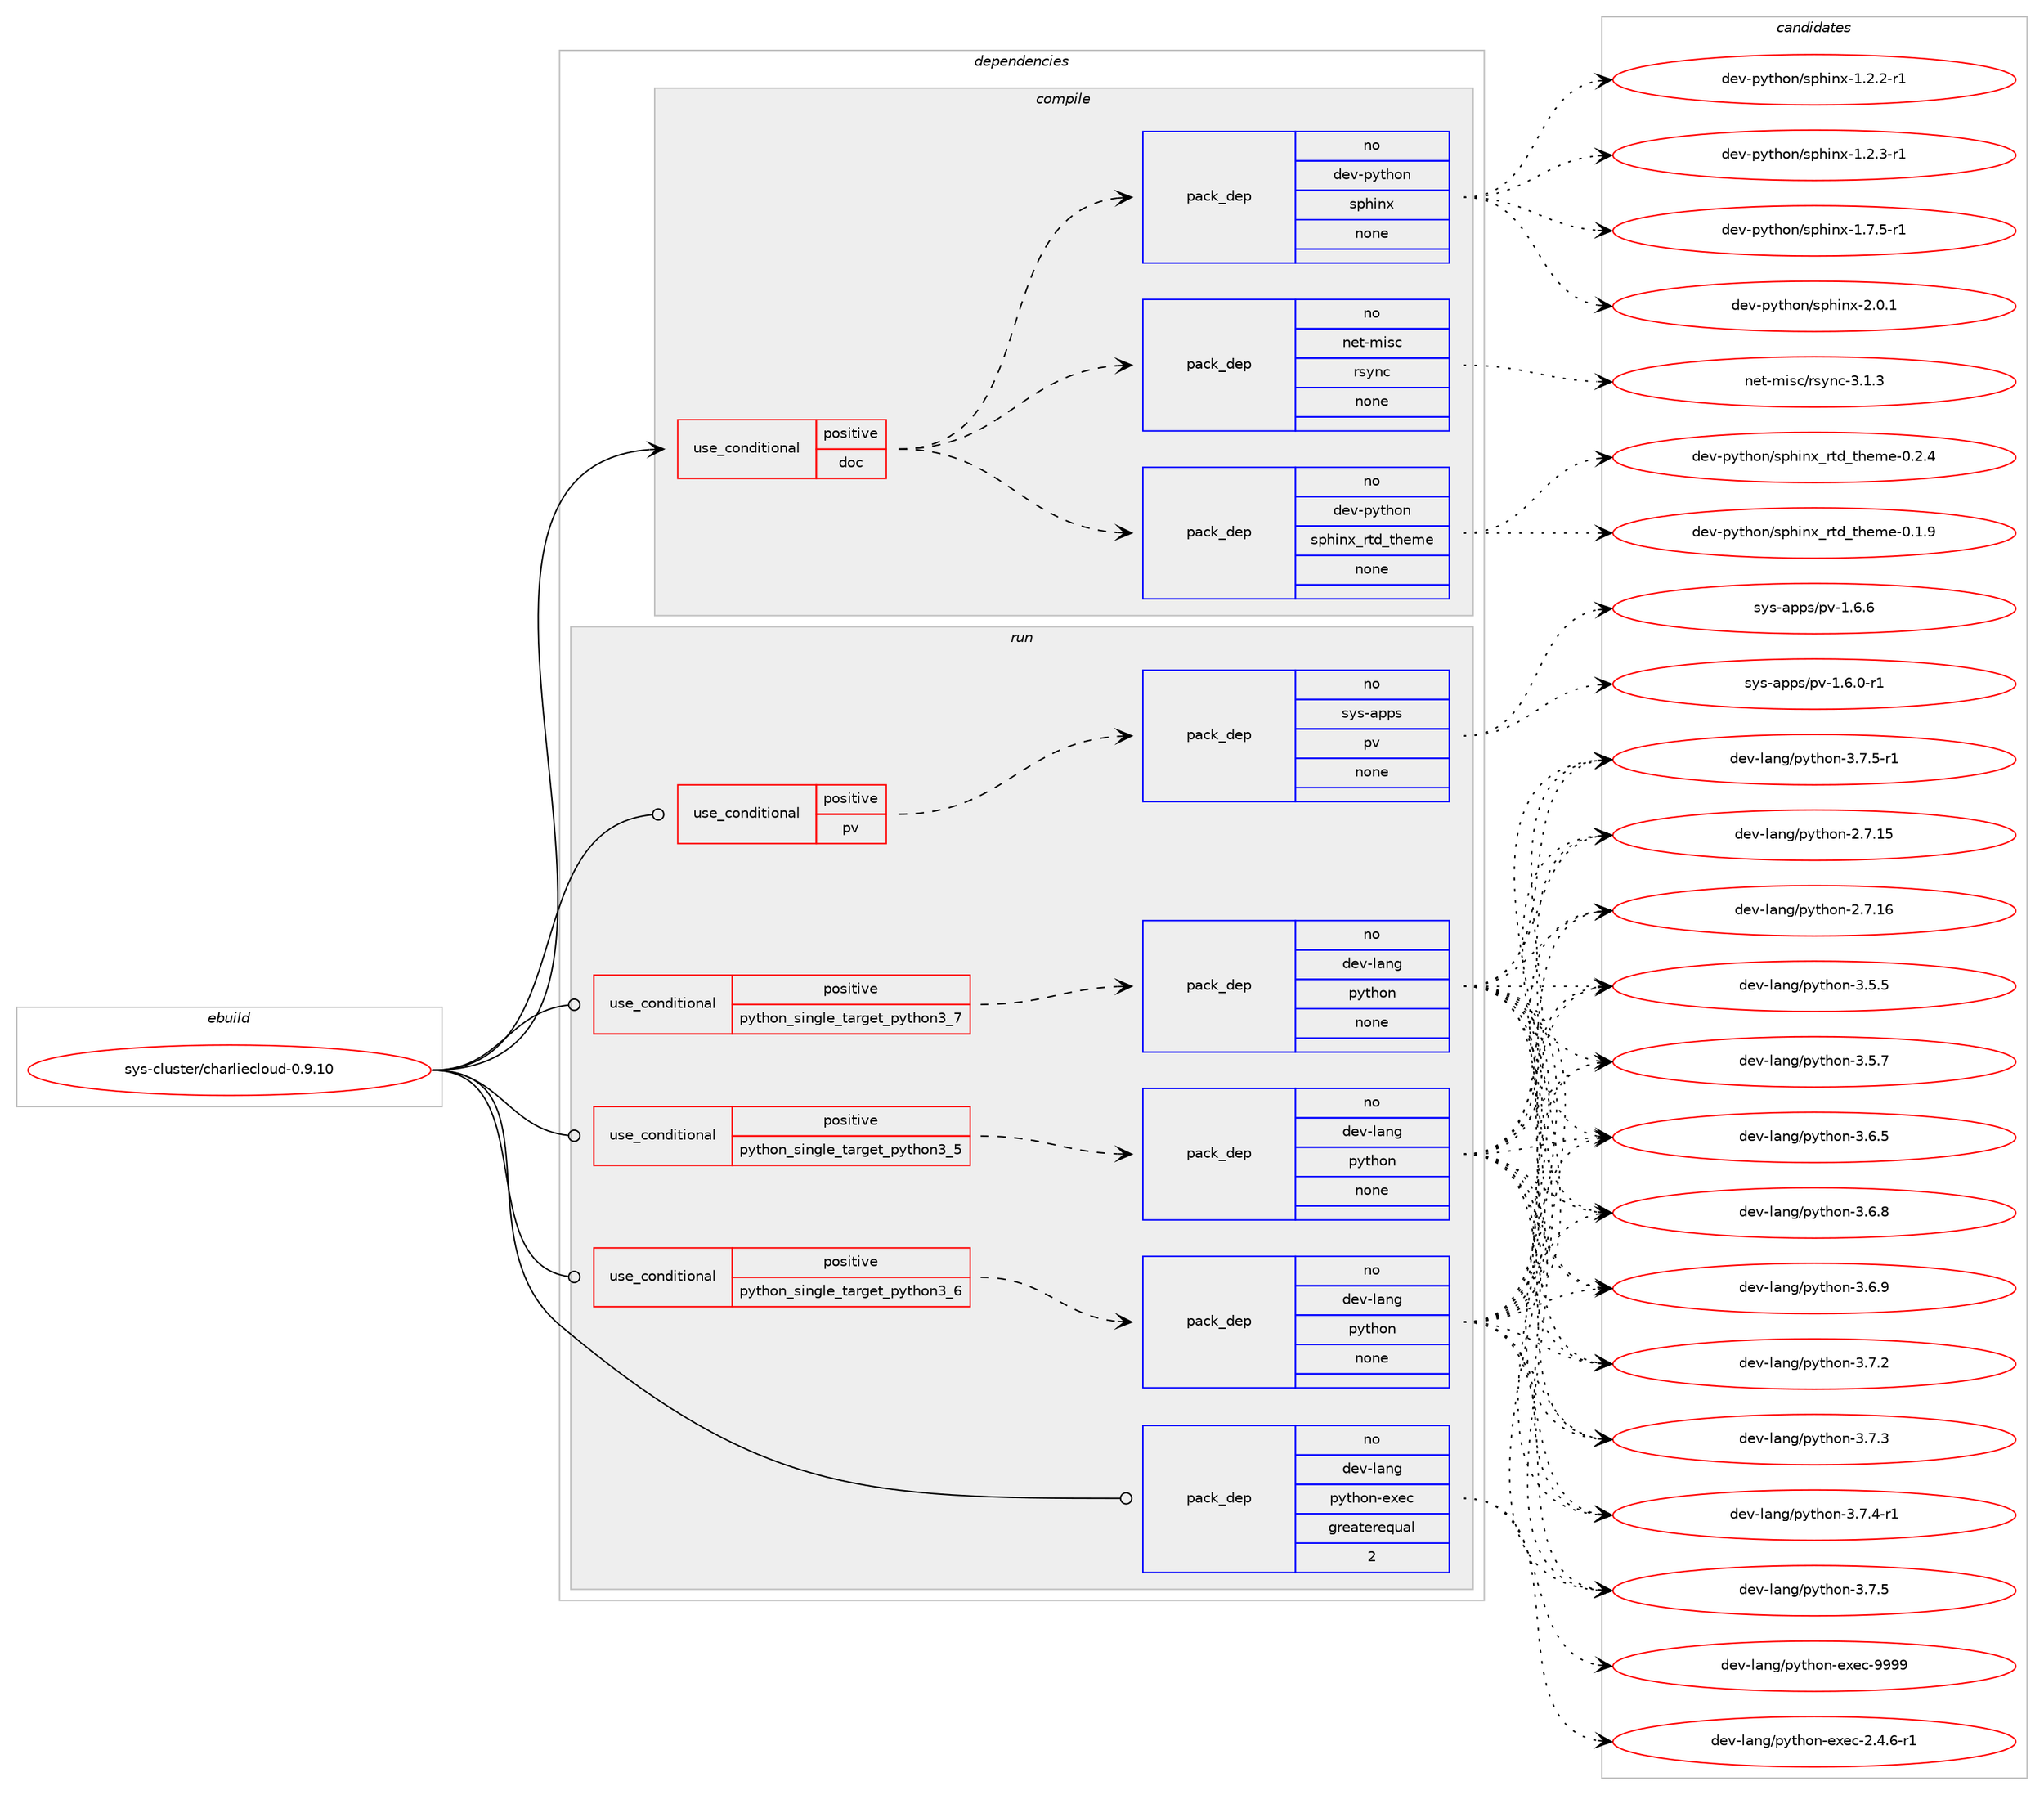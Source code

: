 digraph prolog {

# *************
# Graph options
# *************

newrank=true;
concentrate=true;
compound=true;
graph [rankdir=LR,fontname=Helvetica,fontsize=10,ranksep=1.5];#, ranksep=2.5, nodesep=0.2];
edge  [arrowhead=vee];
node  [fontname=Helvetica,fontsize=10];

# **********
# The ebuild
# **********

subgraph cluster_leftcol {
color=gray;
rank=same;
label=<<i>ebuild</i>>;
id [label="sys-cluster/charliecloud-0.9.10", color=red, width=4, href="../sys-cluster/charliecloud-0.9.10.svg"];
}

# ****************
# The dependencies
# ****************

subgraph cluster_midcol {
color=gray;
label=<<i>dependencies</i>>;
subgraph cluster_compile {
fillcolor="#eeeeee";
style=filled;
label=<<i>compile</i>>;
subgraph cond212626 {
dependency882663 [label=<<TABLE BORDER="0" CELLBORDER="1" CELLSPACING="0" CELLPADDING="4"><TR><TD ROWSPAN="3" CELLPADDING="10">use_conditional</TD></TR><TR><TD>positive</TD></TR><TR><TD>doc</TD></TR></TABLE>>, shape=none, color=red];
subgraph pack654568 {
dependency882664 [label=<<TABLE BORDER="0" CELLBORDER="1" CELLSPACING="0" CELLPADDING="4" WIDTH="220"><TR><TD ROWSPAN="6" CELLPADDING="30">pack_dep</TD></TR><TR><TD WIDTH="110">no</TD></TR><TR><TD>dev-python</TD></TR><TR><TD>sphinx</TD></TR><TR><TD>none</TD></TR><TR><TD></TD></TR></TABLE>>, shape=none, color=blue];
}
dependency882663:e -> dependency882664:w [weight=20,style="dashed",arrowhead="vee"];
subgraph pack654569 {
dependency882665 [label=<<TABLE BORDER="0" CELLBORDER="1" CELLSPACING="0" CELLPADDING="4" WIDTH="220"><TR><TD ROWSPAN="6" CELLPADDING="30">pack_dep</TD></TR><TR><TD WIDTH="110">no</TD></TR><TR><TD>dev-python</TD></TR><TR><TD>sphinx_rtd_theme</TD></TR><TR><TD>none</TD></TR><TR><TD></TD></TR></TABLE>>, shape=none, color=blue];
}
dependency882663:e -> dependency882665:w [weight=20,style="dashed",arrowhead="vee"];
subgraph pack654570 {
dependency882666 [label=<<TABLE BORDER="0" CELLBORDER="1" CELLSPACING="0" CELLPADDING="4" WIDTH="220"><TR><TD ROWSPAN="6" CELLPADDING="30">pack_dep</TD></TR><TR><TD WIDTH="110">no</TD></TR><TR><TD>net-misc</TD></TR><TR><TD>rsync</TD></TR><TR><TD>none</TD></TR><TR><TD></TD></TR></TABLE>>, shape=none, color=blue];
}
dependency882663:e -> dependency882666:w [weight=20,style="dashed",arrowhead="vee"];
}
id:e -> dependency882663:w [weight=20,style="solid",arrowhead="vee"];
}
subgraph cluster_compileandrun {
fillcolor="#eeeeee";
style=filled;
label=<<i>compile and run</i>>;
}
subgraph cluster_run {
fillcolor="#eeeeee";
style=filled;
label=<<i>run</i>>;
subgraph cond212627 {
dependency882667 [label=<<TABLE BORDER="0" CELLBORDER="1" CELLSPACING="0" CELLPADDING="4"><TR><TD ROWSPAN="3" CELLPADDING="10">use_conditional</TD></TR><TR><TD>positive</TD></TR><TR><TD>pv</TD></TR></TABLE>>, shape=none, color=red];
subgraph pack654571 {
dependency882668 [label=<<TABLE BORDER="0" CELLBORDER="1" CELLSPACING="0" CELLPADDING="4" WIDTH="220"><TR><TD ROWSPAN="6" CELLPADDING="30">pack_dep</TD></TR><TR><TD WIDTH="110">no</TD></TR><TR><TD>sys-apps</TD></TR><TR><TD>pv</TD></TR><TR><TD>none</TD></TR><TR><TD></TD></TR></TABLE>>, shape=none, color=blue];
}
dependency882667:e -> dependency882668:w [weight=20,style="dashed",arrowhead="vee"];
}
id:e -> dependency882667:w [weight=20,style="solid",arrowhead="odot"];
subgraph cond212628 {
dependency882669 [label=<<TABLE BORDER="0" CELLBORDER="1" CELLSPACING="0" CELLPADDING="4"><TR><TD ROWSPAN="3" CELLPADDING="10">use_conditional</TD></TR><TR><TD>positive</TD></TR><TR><TD>python_single_target_python3_5</TD></TR></TABLE>>, shape=none, color=red];
subgraph pack654572 {
dependency882670 [label=<<TABLE BORDER="0" CELLBORDER="1" CELLSPACING="0" CELLPADDING="4" WIDTH="220"><TR><TD ROWSPAN="6" CELLPADDING="30">pack_dep</TD></TR><TR><TD WIDTH="110">no</TD></TR><TR><TD>dev-lang</TD></TR><TR><TD>python</TD></TR><TR><TD>none</TD></TR><TR><TD></TD></TR></TABLE>>, shape=none, color=blue];
}
dependency882669:e -> dependency882670:w [weight=20,style="dashed",arrowhead="vee"];
}
id:e -> dependency882669:w [weight=20,style="solid",arrowhead="odot"];
subgraph cond212629 {
dependency882671 [label=<<TABLE BORDER="0" CELLBORDER="1" CELLSPACING="0" CELLPADDING="4"><TR><TD ROWSPAN="3" CELLPADDING="10">use_conditional</TD></TR><TR><TD>positive</TD></TR><TR><TD>python_single_target_python3_6</TD></TR></TABLE>>, shape=none, color=red];
subgraph pack654573 {
dependency882672 [label=<<TABLE BORDER="0" CELLBORDER="1" CELLSPACING="0" CELLPADDING="4" WIDTH="220"><TR><TD ROWSPAN="6" CELLPADDING="30">pack_dep</TD></TR><TR><TD WIDTH="110">no</TD></TR><TR><TD>dev-lang</TD></TR><TR><TD>python</TD></TR><TR><TD>none</TD></TR><TR><TD></TD></TR></TABLE>>, shape=none, color=blue];
}
dependency882671:e -> dependency882672:w [weight=20,style="dashed",arrowhead="vee"];
}
id:e -> dependency882671:w [weight=20,style="solid",arrowhead="odot"];
subgraph cond212630 {
dependency882673 [label=<<TABLE BORDER="0" CELLBORDER="1" CELLSPACING="0" CELLPADDING="4"><TR><TD ROWSPAN="3" CELLPADDING="10">use_conditional</TD></TR><TR><TD>positive</TD></TR><TR><TD>python_single_target_python3_7</TD></TR></TABLE>>, shape=none, color=red];
subgraph pack654574 {
dependency882674 [label=<<TABLE BORDER="0" CELLBORDER="1" CELLSPACING="0" CELLPADDING="4" WIDTH="220"><TR><TD ROWSPAN="6" CELLPADDING="30">pack_dep</TD></TR><TR><TD WIDTH="110">no</TD></TR><TR><TD>dev-lang</TD></TR><TR><TD>python</TD></TR><TR><TD>none</TD></TR><TR><TD></TD></TR></TABLE>>, shape=none, color=blue];
}
dependency882673:e -> dependency882674:w [weight=20,style="dashed",arrowhead="vee"];
}
id:e -> dependency882673:w [weight=20,style="solid",arrowhead="odot"];
subgraph pack654575 {
dependency882675 [label=<<TABLE BORDER="0" CELLBORDER="1" CELLSPACING="0" CELLPADDING="4" WIDTH="220"><TR><TD ROWSPAN="6" CELLPADDING="30">pack_dep</TD></TR><TR><TD WIDTH="110">no</TD></TR><TR><TD>dev-lang</TD></TR><TR><TD>python-exec</TD></TR><TR><TD>greaterequal</TD></TR><TR><TD>2</TD></TR></TABLE>>, shape=none, color=blue];
}
id:e -> dependency882675:w [weight=20,style="solid",arrowhead="odot"];
}
}

# **************
# The candidates
# **************

subgraph cluster_choices {
rank=same;
color=gray;
label=<<i>candidates</i>>;

subgraph choice654568 {
color=black;
nodesep=1;
choice10010111845112121116104111110471151121041051101204549465046504511449 [label="dev-python/sphinx-1.2.2-r1", color=red, width=4,href="../dev-python/sphinx-1.2.2-r1.svg"];
choice10010111845112121116104111110471151121041051101204549465046514511449 [label="dev-python/sphinx-1.2.3-r1", color=red, width=4,href="../dev-python/sphinx-1.2.3-r1.svg"];
choice10010111845112121116104111110471151121041051101204549465546534511449 [label="dev-python/sphinx-1.7.5-r1", color=red, width=4,href="../dev-python/sphinx-1.7.5-r1.svg"];
choice1001011184511212111610411111047115112104105110120455046484649 [label="dev-python/sphinx-2.0.1", color=red, width=4,href="../dev-python/sphinx-2.0.1.svg"];
dependency882664:e -> choice10010111845112121116104111110471151121041051101204549465046504511449:w [style=dotted,weight="100"];
dependency882664:e -> choice10010111845112121116104111110471151121041051101204549465046514511449:w [style=dotted,weight="100"];
dependency882664:e -> choice10010111845112121116104111110471151121041051101204549465546534511449:w [style=dotted,weight="100"];
dependency882664:e -> choice1001011184511212111610411111047115112104105110120455046484649:w [style=dotted,weight="100"];
}
subgraph choice654569 {
color=black;
nodesep=1;
choice10010111845112121116104111110471151121041051101209511411610095116104101109101454846494657 [label="dev-python/sphinx_rtd_theme-0.1.9", color=red, width=4,href="../dev-python/sphinx_rtd_theme-0.1.9.svg"];
choice10010111845112121116104111110471151121041051101209511411610095116104101109101454846504652 [label="dev-python/sphinx_rtd_theme-0.2.4", color=red, width=4,href="../dev-python/sphinx_rtd_theme-0.2.4.svg"];
dependency882665:e -> choice10010111845112121116104111110471151121041051101209511411610095116104101109101454846494657:w [style=dotted,weight="100"];
dependency882665:e -> choice10010111845112121116104111110471151121041051101209511411610095116104101109101454846504652:w [style=dotted,weight="100"];
}
subgraph choice654570 {
color=black;
nodesep=1;
choice11010111645109105115994711411512111099455146494651 [label="net-misc/rsync-3.1.3", color=red, width=4,href="../net-misc/rsync-3.1.3.svg"];
dependency882666:e -> choice11010111645109105115994711411512111099455146494651:w [style=dotted,weight="100"];
}
subgraph choice654571 {
color=black;
nodesep=1;
choice1151211154597112112115471121184549465446484511449 [label="sys-apps/pv-1.6.0-r1", color=red, width=4,href="../sys-apps/pv-1.6.0-r1.svg"];
choice115121115459711211211547112118454946544654 [label="sys-apps/pv-1.6.6", color=red, width=4,href="../sys-apps/pv-1.6.6.svg"];
dependency882668:e -> choice1151211154597112112115471121184549465446484511449:w [style=dotted,weight="100"];
dependency882668:e -> choice115121115459711211211547112118454946544654:w [style=dotted,weight="100"];
}
subgraph choice654572 {
color=black;
nodesep=1;
choice10010111845108971101034711212111610411111045504655464953 [label="dev-lang/python-2.7.15", color=red, width=4,href="../dev-lang/python-2.7.15.svg"];
choice10010111845108971101034711212111610411111045504655464954 [label="dev-lang/python-2.7.16", color=red, width=4,href="../dev-lang/python-2.7.16.svg"];
choice100101118451089711010347112121116104111110455146534653 [label="dev-lang/python-3.5.5", color=red, width=4,href="../dev-lang/python-3.5.5.svg"];
choice100101118451089711010347112121116104111110455146534655 [label="dev-lang/python-3.5.7", color=red, width=4,href="../dev-lang/python-3.5.7.svg"];
choice100101118451089711010347112121116104111110455146544653 [label="dev-lang/python-3.6.5", color=red, width=4,href="../dev-lang/python-3.6.5.svg"];
choice100101118451089711010347112121116104111110455146544656 [label="dev-lang/python-3.6.8", color=red, width=4,href="../dev-lang/python-3.6.8.svg"];
choice100101118451089711010347112121116104111110455146544657 [label="dev-lang/python-3.6.9", color=red, width=4,href="../dev-lang/python-3.6.9.svg"];
choice100101118451089711010347112121116104111110455146554650 [label="dev-lang/python-3.7.2", color=red, width=4,href="../dev-lang/python-3.7.2.svg"];
choice100101118451089711010347112121116104111110455146554651 [label="dev-lang/python-3.7.3", color=red, width=4,href="../dev-lang/python-3.7.3.svg"];
choice1001011184510897110103471121211161041111104551465546524511449 [label="dev-lang/python-3.7.4-r1", color=red, width=4,href="../dev-lang/python-3.7.4-r1.svg"];
choice100101118451089711010347112121116104111110455146554653 [label="dev-lang/python-3.7.5", color=red, width=4,href="../dev-lang/python-3.7.5.svg"];
choice1001011184510897110103471121211161041111104551465546534511449 [label="dev-lang/python-3.7.5-r1", color=red, width=4,href="../dev-lang/python-3.7.5-r1.svg"];
dependency882670:e -> choice10010111845108971101034711212111610411111045504655464953:w [style=dotted,weight="100"];
dependency882670:e -> choice10010111845108971101034711212111610411111045504655464954:w [style=dotted,weight="100"];
dependency882670:e -> choice100101118451089711010347112121116104111110455146534653:w [style=dotted,weight="100"];
dependency882670:e -> choice100101118451089711010347112121116104111110455146534655:w [style=dotted,weight="100"];
dependency882670:e -> choice100101118451089711010347112121116104111110455146544653:w [style=dotted,weight="100"];
dependency882670:e -> choice100101118451089711010347112121116104111110455146544656:w [style=dotted,weight="100"];
dependency882670:e -> choice100101118451089711010347112121116104111110455146544657:w [style=dotted,weight="100"];
dependency882670:e -> choice100101118451089711010347112121116104111110455146554650:w [style=dotted,weight="100"];
dependency882670:e -> choice100101118451089711010347112121116104111110455146554651:w [style=dotted,weight="100"];
dependency882670:e -> choice1001011184510897110103471121211161041111104551465546524511449:w [style=dotted,weight="100"];
dependency882670:e -> choice100101118451089711010347112121116104111110455146554653:w [style=dotted,weight="100"];
dependency882670:e -> choice1001011184510897110103471121211161041111104551465546534511449:w [style=dotted,weight="100"];
}
subgraph choice654573 {
color=black;
nodesep=1;
choice10010111845108971101034711212111610411111045504655464953 [label="dev-lang/python-2.7.15", color=red, width=4,href="../dev-lang/python-2.7.15.svg"];
choice10010111845108971101034711212111610411111045504655464954 [label="dev-lang/python-2.7.16", color=red, width=4,href="../dev-lang/python-2.7.16.svg"];
choice100101118451089711010347112121116104111110455146534653 [label="dev-lang/python-3.5.5", color=red, width=4,href="../dev-lang/python-3.5.5.svg"];
choice100101118451089711010347112121116104111110455146534655 [label="dev-lang/python-3.5.7", color=red, width=4,href="../dev-lang/python-3.5.7.svg"];
choice100101118451089711010347112121116104111110455146544653 [label="dev-lang/python-3.6.5", color=red, width=4,href="../dev-lang/python-3.6.5.svg"];
choice100101118451089711010347112121116104111110455146544656 [label="dev-lang/python-3.6.8", color=red, width=4,href="../dev-lang/python-3.6.8.svg"];
choice100101118451089711010347112121116104111110455146544657 [label="dev-lang/python-3.6.9", color=red, width=4,href="../dev-lang/python-3.6.9.svg"];
choice100101118451089711010347112121116104111110455146554650 [label="dev-lang/python-3.7.2", color=red, width=4,href="../dev-lang/python-3.7.2.svg"];
choice100101118451089711010347112121116104111110455146554651 [label="dev-lang/python-3.7.3", color=red, width=4,href="../dev-lang/python-3.7.3.svg"];
choice1001011184510897110103471121211161041111104551465546524511449 [label="dev-lang/python-3.7.4-r1", color=red, width=4,href="../dev-lang/python-3.7.4-r1.svg"];
choice100101118451089711010347112121116104111110455146554653 [label="dev-lang/python-3.7.5", color=red, width=4,href="../dev-lang/python-3.7.5.svg"];
choice1001011184510897110103471121211161041111104551465546534511449 [label="dev-lang/python-3.7.5-r1", color=red, width=4,href="../dev-lang/python-3.7.5-r1.svg"];
dependency882672:e -> choice10010111845108971101034711212111610411111045504655464953:w [style=dotted,weight="100"];
dependency882672:e -> choice10010111845108971101034711212111610411111045504655464954:w [style=dotted,weight="100"];
dependency882672:e -> choice100101118451089711010347112121116104111110455146534653:w [style=dotted,weight="100"];
dependency882672:e -> choice100101118451089711010347112121116104111110455146534655:w [style=dotted,weight="100"];
dependency882672:e -> choice100101118451089711010347112121116104111110455146544653:w [style=dotted,weight="100"];
dependency882672:e -> choice100101118451089711010347112121116104111110455146544656:w [style=dotted,weight="100"];
dependency882672:e -> choice100101118451089711010347112121116104111110455146544657:w [style=dotted,weight="100"];
dependency882672:e -> choice100101118451089711010347112121116104111110455146554650:w [style=dotted,weight="100"];
dependency882672:e -> choice100101118451089711010347112121116104111110455146554651:w [style=dotted,weight="100"];
dependency882672:e -> choice1001011184510897110103471121211161041111104551465546524511449:w [style=dotted,weight="100"];
dependency882672:e -> choice100101118451089711010347112121116104111110455146554653:w [style=dotted,weight="100"];
dependency882672:e -> choice1001011184510897110103471121211161041111104551465546534511449:w [style=dotted,weight="100"];
}
subgraph choice654574 {
color=black;
nodesep=1;
choice10010111845108971101034711212111610411111045504655464953 [label="dev-lang/python-2.7.15", color=red, width=4,href="../dev-lang/python-2.7.15.svg"];
choice10010111845108971101034711212111610411111045504655464954 [label="dev-lang/python-2.7.16", color=red, width=4,href="../dev-lang/python-2.7.16.svg"];
choice100101118451089711010347112121116104111110455146534653 [label="dev-lang/python-3.5.5", color=red, width=4,href="../dev-lang/python-3.5.5.svg"];
choice100101118451089711010347112121116104111110455146534655 [label="dev-lang/python-3.5.7", color=red, width=4,href="../dev-lang/python-3.5.7.svg"];
choice100101118451089711010347112121116104111110455146544653 [label="dev-lang/python-3.6.5", color=red, width=4,href="../dev-lang/python-3.6.5.svg"];
choice100101118451089711010347112121116104111110455146544656 [label="dev-lang/python-3.6.8", color=red, width=4,href="../dev-lang/python-3.6.8.svg"];
choice100101118451089711010347112121116104111110455146544657 [label="dev-lang/python-3.6.9", color=red, width=4,href="../dev-lang/python-3.6.9.svg"];
choice100101118451089711010347112121116104111110455146554650 [label="dev-lang/python-3.7.2", color=red, width=4,href="../dev-lang/python-3.7.2.svg"];
choice100101118451089711010347112121116104111110455146554651 [label="dev-lang/python-3.7.3", color=red, width=4,href="../dev-lang/python-3.7.3.svg"];
choice1001011184510897110103471121211161041111104551465546524511449 [label="dev-lang/python-3.7.4-r1", color=red, width=4,href="../dev-lang/python-3.7.4-r1.svg"];
choice100101118451089711010347112121116104111110455146554653 [label="dev-lang/python-3.7.5", color=red, width=4,href="../dev-lang/python-3.7.5.svg"];
choice1001011184510897110103471121211161041111104551465546534511449 [label="dev-lang/python-3.7.5-r1", color=red, width=4,href="../dev-lang/python-3.7.5-r1.svg"];
dependency882674:e -> choice10010111845108971101034711212111610411111045504655464953:w [style=dotted,weight="100"];
dependency882674:e -> choice10010111845108971101034711212111610411111045504655464954:w [style=dotted,weight="100"];
dependency882674:e -> choice100101118451089711010347112121116104111110455146534653:w [style=dotted,weight="100"];
dependency882674:e -> choice100101118451089711010347112121116104111110455146534655:w [style=dotted,weight="100"];
dependency882674:e -> choice100101118451089711010347112121116104111110455146544653:w [style=dotted,weight="100"];
dependency882674:e -> choice100101118451089711010347112121116104111110455146544656:w [style=dotted,weight="100"];
dependency882674:e -> choice100101118451089711010347112121116104111110455146544657:w [style=dotted,weight="100"];
dependency882674:e -> choice100101118451089711010347112121116104111110455146554650:w [style=dotted,weight="100"];
dependency882674:e -> choice100101118451089711010347112121116104111110455146554651:w [style=dotted,weight="100"];
dependency882674:e -> choice1001011184510897110103471121211161041111104551465546524511449:w [style=dotted,weight="100"];
dependency882674:e -> choice100101118451089711010347112121116104111110455146554653:w [style=dotted,weight="100"];
dependency882674:e -> choice1001011184510897110103471121211161041111104551465546534511449:w [style=dotted,weight="100"];
}
subgraph choice654575 {
color=black;
nodesep=1;
choice10010111845108971101034711212111610411111045101120101994550465246544511449 [label="dev-lang/python-exec-2.4.6-r1", color=red, width=4,href="../dev-lang/python-exec-2.4.6-r1.svg"];
choice10010111845108971101034711212111610411111045101120101994557575757 [label="dev-lang/python-exec-9999", color=red, width=4,href="../dev-lang/python-exec-9999.svg"];
dependency882675:e -> choice10010111845108971101034711212111610411111045101120101994550465246544511449:w [style=dotted,weight="100"];
dependency882675:e -> choice10010111845108971101034711212111610411111045101120101994557575757:w [style=dotted,weight="100"];
}
}

}
